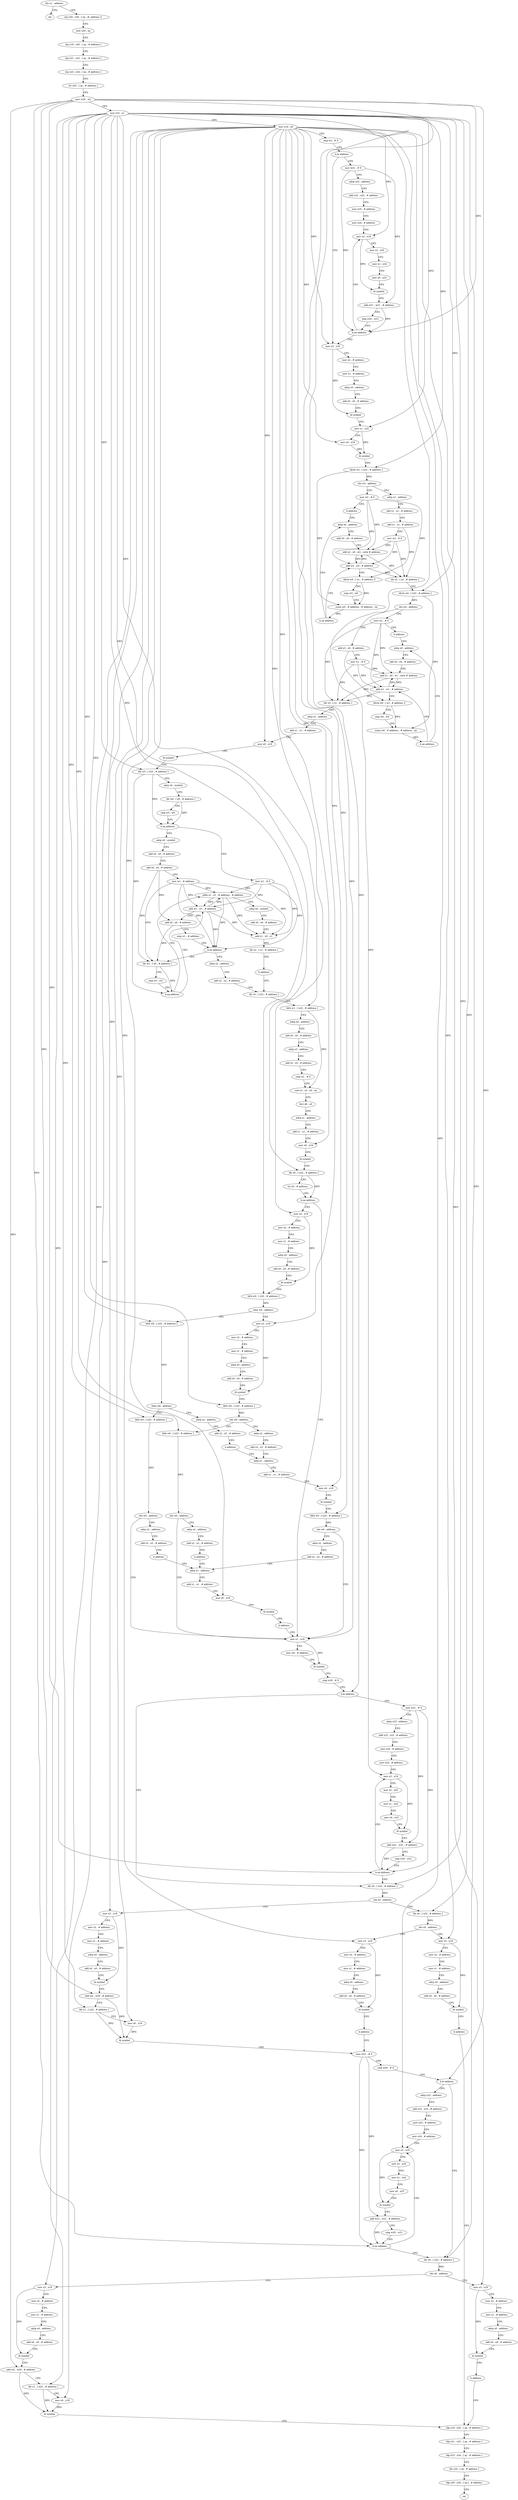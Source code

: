 digraph "func" {
"4224824" [label = "cbz x1 , address" ]
"4225796" [label = "ret" ]
"4224828" [label = "stp x29 , x30 , [ sp , #- address ]!" ]
"4224832" [label = "mov x29 , sp" ]
"4224836" [label = "stp x19 , x20 , [ sp , # address ]" ]
"4224840" [label = "stp x21 , x22 , [ sp , # address ]" ]
"4224844" [label = "stp x23 , x24 , [ sp , # address ]" ]
"4224848" [label = "str x25 , [ sp , # address ]" ]
"4224852" [label = "mov w20 , w2" ]
"4224856" [label = "mov x22 , x1" ]
"4224860" [label = "mov x19 , x0" ]
"4224864" [label = "cmp w2 , # 0" ]
"4224868" [label = "b.le address" ]
"4224924" [label = "mov x3 , x19" ]
"4224872" [label = "mov w21 , # 0" ]
"4224928" [label = "mov x2 , # address" ]
"4224932" [label = "mov x1 , # address" ]
"4224936" [label = "adrp x0 , address" ]
"4224940" [label = "add x0 , x0 , # address" ]
"4224944" [label = "bl symbol" ]
"4224948" [label = "mov x1 , x22" ]
"4224952" [label = "mov x0 , x19" ]
"4224956" [label = "bl symbol" ]
"4224960" [label = "ldrsh w3 , [ x22 , # address ]" ]
"4224964" [label = "cbz w3 , address" ]
"4225476" [label = "mov w2 , # 0" ]
"4224968" [label = "adrp x1 , address" ]
"4224876" [label = "adrp x23 , address" ]
"4224880" [label = "add x23 , x23 , # address" ]
"4224884" [label = "mov x25 , # address" ]
"4224888" [label = "mov x24 , # address" ]
"4224892" [label = "mov x3 , x19" ]
"4225480" [label = "b address" ]
"4225004" [label = "adrp x0 , address" ]
"4224972" [label = "add x1 , x1 , # address" ]
"4224976" [label = "add x1 , x1 , # address" ]
"4224980" [label = "mov w2 , # 0" ]
"4224984" [label = "add w2 , w2 , # address" ]
"4224896" [label = "mov x2 , x25" ]
"4224900" [label = "mov x1 , x24" ]
"4224904" [label = "mov x0 , x23" ]
"4224908" [label = "bl symbol" ]
"4224912" [label = "add w21 , w21 , # address" ]
"4224916" [label = "cmp w20 , w21" ]
"4224920" [label = "b.ne address" ]
"4225008" [label = "add x0 , x0 , # address" ]
"4225012" [label = "add x2 , x0 , w2 , sxtw # address" ]
"4225016" [label = "ldr x2 , [ x2 , # address ]" ]
"4225020" [label = "ldrsh w4 , [ x22 , # address ]" ]
"4225024" [label = "cbz w4 , address" ]
"4225484" [label = "mov w1 , # 0" ]
"4225028" [label = "add x3 , x0 , # address" ]
"4224988" [label = "ldrsh w0 , [ x1 , # address ]!" ]
"4224992" [label = "cmp w3 , w0" ]
"4224996" [label = "ccmn w0 , # address , # address , ne" ]
"4225000" [label = "b.ne address" ]
"4225488" [label = "b address" ]
"4225056" [label = "adrp x0 , address" ]
"4225032" [label = "mov w1 , # 0" ]
"4225036" [label = "add w1 , w1 , # address" ]
"4225060" [label = "add x0 , x0 , # address" ]
"4225064" [label = "add x1 , x0 , w1 , sxtw # address" ]
"4225068" [label = "ldr x3 , [ x1 , # address ]" ]
"4225072" [label = "adrp x1 , address" ]
"4225076" [label = "add x1 , x1 , # address" ]
"4225080" [label = "mov x0 , x19" ]
"4225084" [label = "bl symbol" ]
"4225088" [label = "ldr w3 , [ x22 , # address ]" ]
"4225092" [label = "adrp x0 , symbol" ]
"4225096" [label = "ldr w0 , [ x0 , # address ]" ]
"4225100" [label = "cmp w3 , w0" ]
"4225104" [label = "b.eq address" ]
"4225492" [label = "mov w1 , # 0" ]
"4225108" [label = "adrp x0 , symbol" ]
"4225040" [label = "ldrsh w0 , [ x3 , # address ]!" ]
"4225044" [label = "cmp w4 , w0" ]
"4225048" [label = "ccmn w0 , # address , # address , ne" ]
"4225052" [label = "b.ne address" ]
"4225496" [label = "ubfiz x1 , x1 , # address , # address" ]
"4225112" [label = "add x0 , x0 , # address" ]
"4225116" [label = "add x0 , x0 , # address" ]
"4225120" [label = "mov w1 , # address" ]
"4225124" [label = "ldr w2 , [ x0 , # address ]" ]
"4225160" [label = "ldr s0 , [ x22 , # address ]" ]
"4225164" [label = "ldrb w1 , [ x22 , # address ]" ]
"4225168" [label = "adrp x0 , address" ]
"4225172" [label = "add x0 , x0 , # address" ]
"4225176" [label = "adrp x3 , address" ]
"4225180" [label = "add x3 , x3 , # address" ]
"4225184" [label = "cmp w1 , # 0" ]
"4225188" [label = "csel x3 , x3 , x0 , ne" ]
"4225192" [label = "fcvt d0 , s0" ]
"4225196" [label = "adrp x1 , address" ]
"4225200" [label = "add x1 , x1 , # address" ]
"4225204" [label = "mov x0 , x19" ]
"4225208" [label = "bl symbol" ]
"4225212" [label = "ldr x0 , [ x22 , # address ]" ]
"4225216" [label = "tst x0 , # address" ]
"4225220" [label = "b.ne address" ]
"4225520" [label = "mov x3 , x19" ]
"4225224" [label = "mov x1 , x19" ]
"4225500" [label = "adrp x0 , symbol" ]
"4225504" [label = "add x0 , x0 , # address" ]
"4225508" [label = "add x1 , x0 , x1" ]
"4225512" [label = "ldr x2 , [ x1 , # address ]" ]
"4225516" [label = "b address" ]
"4225136" [label = "add w1 , w1 , # address" ]
"4225140" [label = "add x0 , x0 , # address" ]
"4225144" [label = "cmp w1 , # address" ]
"4225148" [label = "b.ne address" ]
"4225152" [label = "adrp x2 , address" ]
"4225524" [label = "mov x2 , # address" ]
"4225528" [label = "mov x1 , # address" ]
"4225532" [label = "adrp x0 , address" ]
"4225536" [label = "add x0 , x0 , # address" ]
"4225540" [label = "bl symbol" ]
"4225544" [label = "ldrb w0 , [ x22 , # address ]" ]
"4225548" [label = "cbnz w0 , address" ]
"4225580" [label = "mov x3 , x19" ]
"4225552" [label = "ldrb w0 , [ x22 , # address ]" ]
"4225228" [label = "mov w0 , # address" ]
"4225232" [label = "bl symbol" ]
"4225236" [label = "cmp w20 , # 0" ]
"4225240" [label = "b.le address" ]
"4225296" [label = "ldr x0 , [ x22 , # address ]" ]
"4225244" [label = "mov w21 , # 0" ]
"4225128" [label = "cmp w3 , w2" ]
"4225132" [label = "b.eq address" ]
"4225156" [label = "add x2 , x2 , # address" ]
"4225584" [label = "mov x2 , # address" ]
"4225588" [label = "mov x1 , # address" ]
"4225592" [label = "adrp x0 , address" ]
"4225596" [label = "add x0 , x0 , # address" ]
"4225600" [label = "bl symbol" ]
"4225604" [label = "ldrb w0 , [ x22 , # address ]" ]
"4225608" [label = "cbz w0 , address" ]
"4225776" [label = "ldrb w0 , [ x22 , # address ]" ]
"4225612" [label = "adrp x2 , address" ]
"4225556" [label = "cbnz w0 , address" ]
"4225672" [label = "adrp x2 , address" ]
"4225560" [label = "ldrb w0 , [ x22 , # address ]" ]
"4225300" [label = "cbz x0 , address" ]
"4225684" [label = "ldr x0 , [ x22 , # address ]" ]
"4225304" [label = "mov x3 , x19" ]
"4225248" [label = "adrp x23 , address" ]
"4225252" [label = "add x23 , x23 , # address" ]
"4225256" [label = "mov x25 , # address" ]
"4225260" [label = "mov x24 , # address" ]
"4225264" [label = "mov x3 , x19" ]
"4225780" [label = "cbz w0 , address" ]
"4225784" [label = "adrp x2 , address" ]
"4225616" [label = "add x2 , x2 , # address" ]
"4225620" [label = "adrp x1 , address" ]
"4225676" [label = "add x2 , x2 , # address" ]
"4225680" [label = "b address" ]
"4225564" [label = "cbz w0 , address" ]
"4225568" [label = "adrp x2 , address" ]
"4225688" [label = "cbz x0 , address" ]
"4225720" [label = "mov x3 , x19" ]
"4225692" [label = "mov x3 , x19" ]
"4225308" [label = "mov x2 , # address" ]
"4225312" [label = "mov x1 , # address" ]
"4225316" [label = "adrp x0 , address" ]
"4225320" [label = "add x0 , x0 , # address" ]
"4225324" [label = "bl symbol" ]
"4225328" [label = "add w2 , w20 , # address" ]
"4225332" [label = "ldr x1 , [ x22 , # address ]" ]
"4225336" [label = "mov x0 , x19" ]
"4225340" [label = "bl symbol" ]
"4225344" [label = "mov w21 , # 0" ]
"4225268" [label = "mov x2 , x25" ]
"4225272" [label = "mov x1 , x24" ]
"4225276" [label = "mov x0 , x23" ]
"4225280" [label = "bl symbol" ]
"4225284" [label = "add w21 , w21 , # address" ]
"4225288" [label = "cmp w20 , w21" ]
"4225292" [label = "b.ne address" ]
"4225788" [label = "add x2 , x2 , # address" ]
"4225792" [label = "b address" ]
"4225652" [label = "adrp x1 , address" ]
"4225644" [label = "adrp x2 , address" ]
"4225648" [label = "add x2 , x2 , # address" ]
"4225624" [label = "add x1 , x1 , # address" ]
"4225628" [label = "mov x0 , x19" ]
"4225632" [label = "bl symbol" ]
"4225636" [label = "ldrb w0 , [ x22 , # address ]" ]
"4225640" [label = "cbz w0 , address" ]
"4225572" [label = "add x2 , x2 , # address" ]
"4225576" [label = "b address" ]
"4225724" [label = "mov x2 , # address" ]
"4225728" [label = "mov x1 , # address" ]
"4225732" [label = "adrp x0 , address" ]
"4225736" [label = "add x0 , x0 , # address" ]
"4225740" [label = "bl symbol" ]
"4225744" [label = "b address" ]
"4225452" [label = "ldp x19 , x20 , [ sp , # address ]" ]
"4225696" [label = "mov x2 , # address" ]
"4225700" [label = "mov x1 , # address" ]
"4225704" [label = "adrp x0 , address" ]
"4225708" [label = "add x0 , x0 , # address" ]
"4225712" [label = "bl symbol" ]
"4225716" [label = "b address" ]
"4225404" [label = "ldr x0 , [ x22 , # address ]" ]
"4225408" [label = "cbz x0 , address" ]
"4225748" [label = "mov x3 , x19" ]
"4225412" [label = "mov x3 , x19" ]
"4225356" [label = "adrp x23 , address" ]
"4225360" [label = "add x23 , x23 , # address" ]
"4225364" [label = "mov x25 , # address" ]
"4225368" [label = "mov x24 , # address" ]
"4225372" [label = "mov x3 , x19" ]
"4225656" [label = "add x1 , x1 , # address" ]
"4225660" [label = "mov x0 , x19" ]
"4225664" [label = "bl symbol" ]
"4225668" [label = "b address" ]
"4225456" [label = "ldp x21 , x22 , [ sp , # address ]" ]
"4225460" [label = "ldp x23 , x24 , [ sp , # address ]" ]
"4225464" [label = "ldr x25 , [ sp , # address ]" ]
"4225468" [label = "ldp x29 , x30 , [ sp ] , # address" ]
"4225472" [label = "ret" ]
"4225348" [label = "cmp w20 , # 0" ]
"4225352" [label = "b.le address" ]
"4225752" [label = "mov x2 , # address" ]
"4225756" [label = "mov x1 , # address" ]
"4225760" [label = "adrp x0 , address" ]
"4225764" [label = "add x0 , x0 , # address" ]
"4225768" [label = "bl symbol" ]
"4225772" [label = "b address" ]
"4225416" [label = "mov x2 , # address" ]
"4225420" [label = "mov x1 , # address" ]
"4225424" [label = "adrp x0 , address" ]
"4225428" [label = "add x0 , x0 , # address" ]
"4225432" [label = "bl symbol" ]
"4225436" [label = "add w2 , w20 , # address" ]
"4225440" [label = "ldr x1 , [ x22 , # address ]" ]
"4225444" [label = "mov x0 , x19" ]
"4225448" [label = "bl symbol" ]
"4225376" [label = "mov x2 , x25" ]
"4225380" [label = "mov x1 , x24" ]
"4225384" [label = "mov x0 , x23" ]
"4225388" [label = "bl symbol" ]
"4225392" [label = "add w21 , w21 , # address" ]
"4225396" [label = "cmp w20 , w21" ]
"4225400" [label = "b.ne address" ]
"4224824" -> "4225796" [ label = "CFG" ]
"4224824" -> "4224828" [ label = "CFG" ]
"4224828" -> "4224832" [ label = "CFG" ]
"4224832" -> "4224836" [ label = "CFG" ]
"4224836" -> "4224840" [ label = "CFG" ]
"4224840" -> "4224844" [ label = "CFG" ]
"4224844" -> "4224848" [ label = "CFG" ]
"4224848" -> "4224852" [ label = "CFG" ]
"4224852" -> "4224856" [ label = "CFG" ]
"4224852" -> "4224920" [ label = "DFG" ]
"4224852" -> "4225240" [ label = "DFG" ]
"4224852" -> "4225328" [ label = "DFG" ]
"4224852" -> "4225292" [ label = "DFG" ]
"4224852" -> "4225352" [ label = "DFG" ]
"4224852" -> "4225436" [ label = "DFG" ]
"4224852" -> "4225400" [ label = "DFG" ]
"4224856" -> "4224860" [ label = "CFG" ]
"4224856" -> "4224948" [ label = "DFG" ]
"4224856" -> "4224960" [ label = "DFG" ]
"4224856" -> "4225020" [ label = "DFG" ]
"4224856" -> "4225088" [ label = "DFG" ]
"4224856" -> "4225164" [ label = "DFG" ]
"4224856" -> "4225212" [ label = "DFG" ]
"4224856" -> "4225544" [ label = "DFG" ]
"4224856" -> "4225604" [ label = "DFG" ]
"4224856" -> "4225552" [ label = "DFG" ]
"4224856" -> "4225296" [ label = "DFG" ]
"4224856" -> "4225776" [ label = "DFG" ]
"4224856" -> "4225560" [ label = "DFG" ]
"4224856" -> "4225684" [ label = "DFG" ]
"4224856" -> "4225332" [ label = "DFG" ]
"4224856" -> "4225636" [ label = "DFG" ]
"4224856" -> "4225404" [ label = "DFG" ]
"4224856" -> "4225440" [ label = "DFG" ]
"4224860" -> "4224864" [ label = "CFG" ]
"4224860" -> "4224924" [ label = "DFG" ]
"4224860" -> "4224952" [ label = "DFG" ]
"4224860" -> "4224892" [ label = "DFG" ]
"4224860" -> "4225080" [ label = "DFG" ]
"4224860" -> "4225204" [ label = "DFG" ]
"4224860" -> "4225520" [ label = "DFG" ]
"4224860" -> "4225224" [ label = "DFG" ]
"4224860" -> "4225580" [ label = "DFG" ]
"4224860" -> "4225304" [ label = "DFG" ]
"4224860" -> "4225336" [ label = "DFG" ]
"4224860" -> "4225264" [ label = "DFG" ]
"4224860" -> "4225628" [ label = "DFG" ]
"4224860" -> "4225720" [ label = "DFG" ]
"4224860" -> "4225692" [ label = "DFG" ]
"4224860" -> "4225660" [ label = "DFG" ]
"4224860" -> "4225748" [ label = "DFG" ]
"4224860" -> "4225412" [ label = "DFG" ]
"4224860" -> "4225444" [ label = "DFG" ]
"4224860" -> "4225372" [ label = "DFG" ]
"4224864" -> "4224868" [ label = "CFG" ]
"4224868" -> "4224924" [ label = "CFG" ]
"4224868" -> "4224872" [ label = "CFG" ]
"4224924" -> "4224928" [ label = "CFG" ]
"4224924" -> "4224944" [ label = "DFG" ]
"4224872" -> "4224876" [ label = "CFG" ]
"4224872" -> "4224912" [ label = "DFG" ]
"4224872" -> "4224920" [ label = "DFG" ]
"4224928" -> "4224932" [ label = "CFG" ]
"4224932" -> "4224936" [ label = "CFG" ]
"4224936" -> "4224940" [ label = "CFG" ]
"4224940" -> "4224944" [ label = "CFG" ]
"4224944" -> "4224948" [ label = "CFG" ]
"4224948" -> "4224952" [ label = "CFG" ]
"4224948" -> "4224956" [ label = "DFG" ]
"4224952" -> "4224956" [ label = "DFG" ]
"4224956" -> "4224960" [ label = "CFG" ]
"4224960" -> "4224964" [ label = "DFG" ]
"4224960" -> "4224996" [ label = "DFG" ]
"4224964" -> "4225476" [ label = "CFG" ]
"4224964" -> "4224968" [ label = "CFG" ]
"4225476" -> "4225480" [ label = "CFG" ]
"4225476" -> "4225012" [ label = "DFG" ]
"4225476" -> "4225016" [ label = "DFG" ]
"4225476" -> "4224984" [ label = "DFG" ]
"4224968" -> "4224972" [ label = "CFG" ]
"4224876" -> "4224880" [ label = "CFG" ]
"4224880" -> "4224884" [ label = "CFG" ]
"4224884" -> "4224888" [ label = "CFG" ]
"4224888" -> "4224892" [ label = "CFG" ]
"4224892" -> "4224896" [ label = "CFG" ]
"4224892" -> "4224908" [ label = "DFG" ]
"4225480" -> "4225004" [ label = "CFG" ]
"4225004" -> "4225008" [ label = "CFG" ]
"4224972" -> "4224976" [ label = "CFG" ]
"4224976" -> "4224980" [ label = "CFG" ]
"4224976" -> "4224988" [ label = "DFG" ]
"4224980" -> "4224984" [ label = "DFG" ]
"4224980" -> "4225012" [ label = "DFG" ]
"4224980" -> "4225016" [ label = "DFG" ]
"4224984" -> "4224988" [ label = "CFG" ]
"4224984" -> "4225012" [ label = "DFG" ]
"4224984" -> "4225016" [ label = "DFG" ]
"4224896" -> "4224900" [ label = "CFG" ]
"4224900" -> "4224904" [ label = "CFG" ]
"4224904" -> "4224908" [ label = "CFG" ]
"4224908" -> "4224912" [ label = "CFG" ]
"4224912" -> "4224916" [ label = "CFG" ]
"4224912" -> "4224920" [ label = "DFG" ]
"4224916" -> "4224920" [ label = "CFG" ]
"4224920" -> "4224892" [ label = "CFG" ]
"4224920" -> "4224924" [ label = "CFG" ]
"4225008" -> "4225012" [ label = "CFG" ]
"4225012" -> "4225016" [ label = "DFG" ]
"4225012" -> "4224984" [ label = "DFG" ]
"4225016" -> "4225020" [ label = "CFG" ]
"4225020" -> "4225024" [ label = "DFG" ]
"4225020" -> "4225048" [ label = "DFG" ]
"4225024" -> "4225484" [ label = "CFG" ]
"4225024" -> "4225028" [ label = "CFG" ]
"4225484" -> "4225488" [ label = "CFG" ]
"4225484" -> "4225064" [ label = "DFG" ]
"4225484" -> "4225068" [ label = "DFG" ]
"4225484" -> "4225036" [ label = "DFG" ]
"4225028" -> "4225032" [ label = "CFG" ]
"4225028" -> "4225040" [ label = "DFG" ]
"4224988" -> "4224992" [ label = "CFG" ]
"4224988" -> "4224996" [ label = "DFG" ]
"4224992" -> "4224996" [ label = "CFG" ]
"4224996" -> "4225000" [ label = "DFG" ]
"4225000" -> "4224984" [ label = "CFG" ]
"4225000" -> "4225004" [ label = "CFG" ]
"4225488" -> "4225056" [ label = "CFG" ]
"4225056" -> "4225060" [ label = "CFG" ]
"4225032" -> "4225036" [ label = "DFG" ]
"4225032" -> "4225064" [ label = "DFG" ]
"4225032" -> "4225068" [ label = "DFG" ]
"4225036" -> "4225040" [ label = "CFG" ]
"4225036" -> "4225064" [ label = "DFG" ]
"4225036" -> "4225068" [ label = "DFG" ]
"4225060" -> "4225064" [ label = "CFG" ]
"4225064" -> "4225068" [ label = "DFG" ]
"4225064" -> "4225036" [ label = "DFG" ]
"4225068" -> "4225072" [ label = "CFG" ]
"4225072" -> "4225076" [ label = "CFG" ]
"4225076" -> "4225080" [ label = "CFG" ]
"4225080" -> "4225084" [ label = "CFG" ]
"4225084" -> "4225088" [ label = "CFG" ]
"4225088" -> "4225092" [ label = "CFG" ]
"4225088" -> "4225104" [ label = "DFG" ]
"4225088" -> "4225132" [ label = "DFG" ]
"4225092" -> "4225096" [ label = "CFG" ]
"4225096" -> "4225100" [ label = "CFG" ]
"4225096" -> "4225104" [ label = "DFG" ]
"4225100" -> "4225104" [ label = "CFG" ]
"4225104" -> "4225492" [ label = "CFG" ]
"4225104" -> "4225108" [ label = "CFG" ]
"4225492" -> "4225496" [ label = "DFG" ]
"4225492" -> "4225508" [ label = "DFG" ]
"4225492" -> "4225136" [ label = "DFG" ]
"4225492" -> "4225148" [ label = "DFG" ]
"4225108" -> "4225112" [ label = "CFG" ]
"4225040" -> "4225044" [ label = "CFG" ]
"4225040" -> "4225048" [ label = "DFG" ]
"4225044" -> "4225048" [ label = "CFG" ]
"4225048" -> "4225052" [ label = "DFG" ]
"4225052" -> "4225036" [ label = "CFG" ]
"4225052" -> "4225056" [ label = "CFG" ]
"4225496" -> "4225500" [ label = "CFG" ]
"4225496" -> "4225508" [ label = "DFG" ]
"4225496" -> "4225136" [ label = "DFG" ]
"4225496" -> "4225148" [ label = "DFG" ]
"4225112" -> "4225116" [ label = "CFG" ]
"4225116" -> "4225120" [ label = "CFG" ]
"4225116" -> "4225124" [ label = "DFG" ]
"4225116" -> "4225140" [ label = "DFG" ]
"4225120" -> "4225124" [ label = "CFG" ]
"4225120" -> "4225496" [ label = "DFG" ]
"4225120" -> "4225508" [ label = "DFG" ]
"4225120" -> "4225136" [ label = "DFG" ]
"4225120" -> "4225148" [ label = "DFG" ]
"4225124" -> "4225128" [ label = "CFG" ]
"4225124" -> "4225132" [ label = "DFG" ]
"4225160" -> "4225164" [ label = "CFG" ]
"4225164" -> "4225168" [ label = "CFG" ]
"4225164" -> "4225188" [ label = "DFG" ]
"4225168" -> "4225172" [ label = "CFG" ]
"4225172" -> "4225176" [ label = "CFG" ]
"4225176" -> "4225180" [ label = "CFG" ]
"4225180" -> "4225184" [ label = "CFG" ]
"4225184" -> "4225188" [ label = "CFG" ]
"4225188" -> "4225192" [ label = "CFG" ]
"4225192" -> "4225196" [ label = "CFG" ]
"4225196" -> "4225200" [ label = "CFG" ]
"4225200" -> "4225204" [ label = "CFG" ]
"4225204" -> "4225208" [ label = "CFG" ]
"4225208" -> "4225212" [ label = "CFG" ]
"4225212" -> "4225216" [ label = "CFG" ]
"4225212" -> "4225220" [ label = "DFG" ]
"4225216" -> "4225220" [ label = "CFG" ]
"4225220" -> "4225520" [ label = "CFG" ]
"4225220" -> "4225224" [ label = "CFG" ]
"4225520" -> "4225524" [ label = "CFG" ]
"4225520" -> "4225540" [ label = "DFG" ]
"4225224" -> "4225228" [ label = "CFG" ]
"4225224" -> "4225232" [ label = "DFG" ]
"4225500" -> "4225504" [ label = "CFG" ]
"4225504" -> "4225508" [ label = "CFG" ]
"4225508" -> "4225512" [ label = "DFG" ]
"4225512" -> "4225516" [ label = "CFG" ]
"4225516" -> "4225160" [ label = "CFG" ]
"4225136" -> "4225140" [ label = "CFG" ]
"4225136" -> "4225496" [ label = "DFG" ]
"4225136" -> "4225508" [ label = "DFG" ]
"4225136" -> "4225148" [ label = "DFG" ]
"4225140" -> "4225144" [ label = "CFG" ]
"4225140" -> "4225124" [ label = "DFG" ]
"4225144" -> "4225148" [ label = "CFG" ]
"4225148" -> "4225124" [ label = "CFG" ]
"4225148" -> "4225152" [ label = "CFG" ]
"4225152" -> "4225156" [ label = "CFG" ]
"4225524" -> "4225528" [ label = "CFG" ]
"4225528" -> "4225532" [ label = "CFG" ]
"4225532" -> "4225536" [ label = "CFG" ]
"4225536" -> "4225540" [ label = "CFG" ]
"4225540" -> "4225544" [ label = "CFG" ]
"4225544" -> "4225548" [ label = "DFG" ]
"4225548" -> "4225580" [ label = "CFG" ]
"4225548" -> "4225552" [ label = "CFG" ]
"4225580" -> "4225584" [ label = "CFG" ]
"4225580" -> "4225600" [ label = "DFG" ]
"4225552" -> "4225556" [ label = "DFG" ]
"4225228" -> "4225232" [ label = "CFG" ]
"4225232" -> "4225236" [ label = "CFG" ]
"4225236" -> "4225240" [ label = "CFG" ]
"4225240" -> "4225296" [ label = "CFG" ]
"4225240" -> "4225244" [ label = "CFG" ]
"4225296" -> "4225300" [ label = "DFG" ]
"4225244" -> "4225248" [ label = "CFG" ]
"4225244" -> "4225284" [ label = "DFG" ]
"4225244" -> "4225292" [ label = "DFG" ]
"4225128" -> "4225132" [ label = "CFG" ]
"4225132" -> "4225496" [ label = "CFG" ]
"4225132" -> "4225136" [ label = "CFG" ]
"4225156" -> "4225160" [ label = "CFG" ]
"4225584" -> "4225588" [ label = "CFG" ]
"4225588" -> "4225592" [ label = "CFG" ]
"4225592" -> "4225596" [ label = "CFG" ]
"4225596" -> "4225600" [ label = "CFG" ]
"4225600" -> "4225604" [ label = "CFG" ]
"4225604" -> "4225608" [ label = "DFG" ]
"4225608" -> "4225776" [ label = "CFG" ]
"4225608" -> "4225612" [ label = "CFG" ]
"4225776" -> "4225780" [ label = "DFG" ]
"4225612" -> "4225616" [ label = "CFG" ]
"4225556" -> "4225672" [ label = "CFG" ]
"4225556" -> "4225560" [ label = "CFG" ]
"4225672" -> "4225676" [ label = "CFG" ]
"4225560" -> "4225564" [ label = "DFG" ]
"4225300" -> "4225684" [ label = "CFG" ]
"4225300" -> "4225304" [ label = "CFG" ]
"4225684" -> "4225688" [ label = "DFG" ]
"4225304" -> "4225308" [ label = "CFG" ]
"4225304" -> "4225324" [ label = "DFG" ]
"4225248" -> "4225252" [ label = "CFG" ]
"4225252" -> "4225256" [ label = "CFG" ]
"4225256" -> "4225260" [ label = "CFG" ]
"4225260" -> "4225264" [ label = "CFG" ]
"4225264" -> "4225268" [ label = "CFG" ]
"4225264" -> "4225280" [ label = "DFG" ]
"4225780" -> "4225224" [ label = "CFG" ]
"4225780" -> "4225784" [ label = "CFG" ]
"4225784" -> "4225788" [ label = "CFG" ]
"4225616" -> "4225620" [ label = "CFG" ]
"4225620" -> "4225624" [ label = "CFG" ]
"4225676" -> "4225680" [ label = "CFG" ]
"4225680" -> "4225620" [ label = "CFG" ]
"4225564" -> "4225224" [ label = "CFG" ]
"4225564" -> "4225568" [ label = "CFG" ]
"4225568" -> "4225572" [ label = "CFG" ]
"4225688" -> "4225720" [ label = "CFG" ]
"4225688" -> "4225692" [ label = "CFG" ]
"4225720" -> "4225724" [ label = "CFG" ]
"4225720" -> "4225740" [ label = "DFG" ]
"4225692" -> "4225696" [ label = "CFG" ]
"4225692" -> "4225712" [ label = "DFG" ]
"4225308" -> "4225312" [ label = "CFG" ]
"4225312" -> "4225316" [ label = "CFG" ]
"4225316" -> "4225320" [ label = "CFG" ]
"4225320" -> "4225324" [ label = "CFG" ]
"4225324" -> "4225328" [ label = "CFG" ]
"4225328" -> "4225332" [ label = "CFG" ]
"4225328" -> "4225340" [ label = "DFG" ]
"4225332" -> "4225336" [ label = "CFG" ]
"4225332" -> "4225340" [ label = "DFG" ]
"4225336" -> "4225340" [ label = "DFG" ]
"4225340" -> "4225344" [ label = "CFG" ]
"4225344" -> "4225348" [ label = "CFG" ]
"4225344" -> "4225392" [ label = "DFG" ]
"4225344" -> "4225400" [ label = "DFG" ]
"4225268" -> "4225272" [ label = "CFG" ]
"4225272" -> "4225276" [ label = "CFG" ]
"4225276" -> "4225280" [ label = "CFG" ]
"4225280" -> "4225284" [ label = "CFG" ]
"4225284" -> "4225288" [ label = "CFG" ]
"4225284" -> "4225292" [ label = "DFG" ]
"4225288" -> "4225292" [ label = "CFG" ]
"4225292" -> "4225264" [ label = "CFG" ]
"4225292" -> "4225296" [ label = "CFG" ]
"4225788" -> "4225792" [ label = "CFG" ]
"4225792" -> "4225652" [ label = "CFG" ]
"4225652" -> "4225656" [ label = "CFG" ]
"4225644" -> "4225648" [ label = "CFG" ]
"4225648" -> "4225652" [ label = "CFG" ]
"4225624" -> "4225628" [ label = "CFG" ]
"4225628" -> "4225632" [ label = "CFG" ]
"4225632" -> "4225636" [ label = "CFG" ]
"4225636" -> "4225640" [ label = "DFG" ]
"4225640" -> "4225224" [ label = "CFG" ]
"4225640" -> "4225644" [ label = "CFG" ]
"4225572" -> "4225576" [ label = "CFG" ]
"4225576" -> "4225652" [ label = "CFG" ]
"4225724" -> "4225728" [ label = "CFG" ]
"4225728" -> "4225732" [ label = "CFG" ]
"4225732" -> "4225736" [ label = "CFG" ]
"4225736" -> "4225740" [ label = "CFG" ]
"4225740" -> "4225744" [ label = "CFG" ]
"4225744" -> "4225452" [ label = "CFG" ]
"4225452" -> "4225456" [ label = "CFG" ]
"4225696" -> "4225700" [ label = "CFG" ]
"4225700" -> "4225704" [ label = "CFG" ]
"4225704" -> "4225708" [ label = "CFG" ]
"4225708" -> "4225712" [ label = "CFG" ]
"4225712" -> "4225716" [ label = "CFG" ]
"4225716" -> "4225344" [ label = "CFG" ]
"4225404" -> "4225408" [ label = "DFG" ]
"4225408" -> "4225748" [ label = "CFG" ]
"4225408" -> "4225412" [ label = "CFG" ]
"4225748" -> "4225752" [ label = "CFG" ]
"4225748" -> "4225768" [ label = "DFG" ]
"4225412" -> "4225416" [ label = "CFG" ]
"4225412" -> "4225432" [ label = "DFG" ]
"4225356" -> "4225360" [ label = "CFG" ]
"4225360" -> "4225364" [ label = "CFG" ]
"4225364" -> "4225368" [ label = "CFG" ]
"4225368" -> "4225372" [ label = "CFG" ]
"4225372" -> "4225376" [ label = "CFG" ]
"4225372" -> "4225388" [ label = "DFG" ]
"4225656" -> "4225660" [ label = "CFG" ]
"4225660" -> "4225664" [ label = "CFG" ]
"4225664" -> "4225668" [ label = "CFG" ]
"4225668" -> "4225224" [ label = "CFG" ]
"4225456" -> "4225460" [ label = "CFG" ]
"4225460" -> "4225464" [ label = "CFG" ]
"4225464" -> "4225468" [ label = "CFG" ]
"4225468" -> "4225472" [ label = "CFG" ]
"4225348" -> "4225352" [ label = "CFG" ]
"4225352" -> "4225404" [ label = "CFG" ]
"4225352" -> "4225356" [ label = "CFG" ]
"4225752" -> "4225756" [ label = "CFG" ]
"4225756" -> "4225760" [ label = "CFG" ]
"4225760" -> "4225764" [ label = "CFG" ]
"4225764" -> "4225768" [ label = "CFG" ]
"4225768" -> "4225772" [ label = "CFG" ]
"4225772" -> "4225452" [ label = "CFG" ]
"4225416" -> "4225420" [ label = "CFG" ]
"4225420" -> "4225424" [ label = "CFG" ]
"4225424" -> "4225428" [ label = "CFG" ]
"4225428" -> "4225432" [ label = "CFG" ]
"4225432" -> "4225436" [ label = "CFG" ]
"4225436" -> "4225440" [ label = "CFG" ]
"4225436" -> "4225448" [ label = "DFG" ]
"4225440" -> "4225444" [ label = "CFG" ]
"4225440" -> "4225448" [ label = "DFG" ]
"4225444" -> "4225448" [ label = "DFG" ]
"4225448" -> "4225452" [ label = "CFG" ]
"4225376" -> "4225380" [ label = "CFG" ]
"4225380" -> "4225384" [ label = "CFG" ]
"4225384" -> "4225388" [ label = "CFG" ]
"4225388" -> "4225392" [ label = "CFG" ]
"4225392" -> "4225396" [ label = "CFG" ]
"4225392" -> "4225400" [ label = "DFG" ]
"4225396" -> "4225400" [ label = "CFG" ]
"4225400" -> "4225372" [ label = "CFG" ]
"4225400" -> "4225404" [ label = "CFG" ]
}

